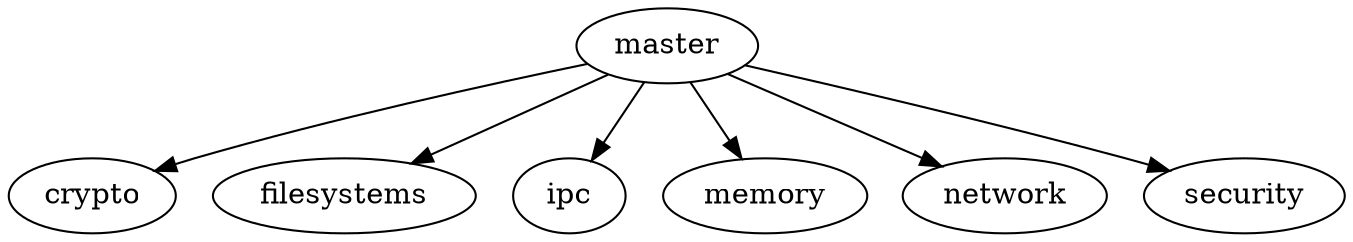 digraph feature_branches {
	master -> crypto;
	master -> filesystems;
	master -> ipc;
	master -> memory;
	master -> network;
	master -> security;
}

